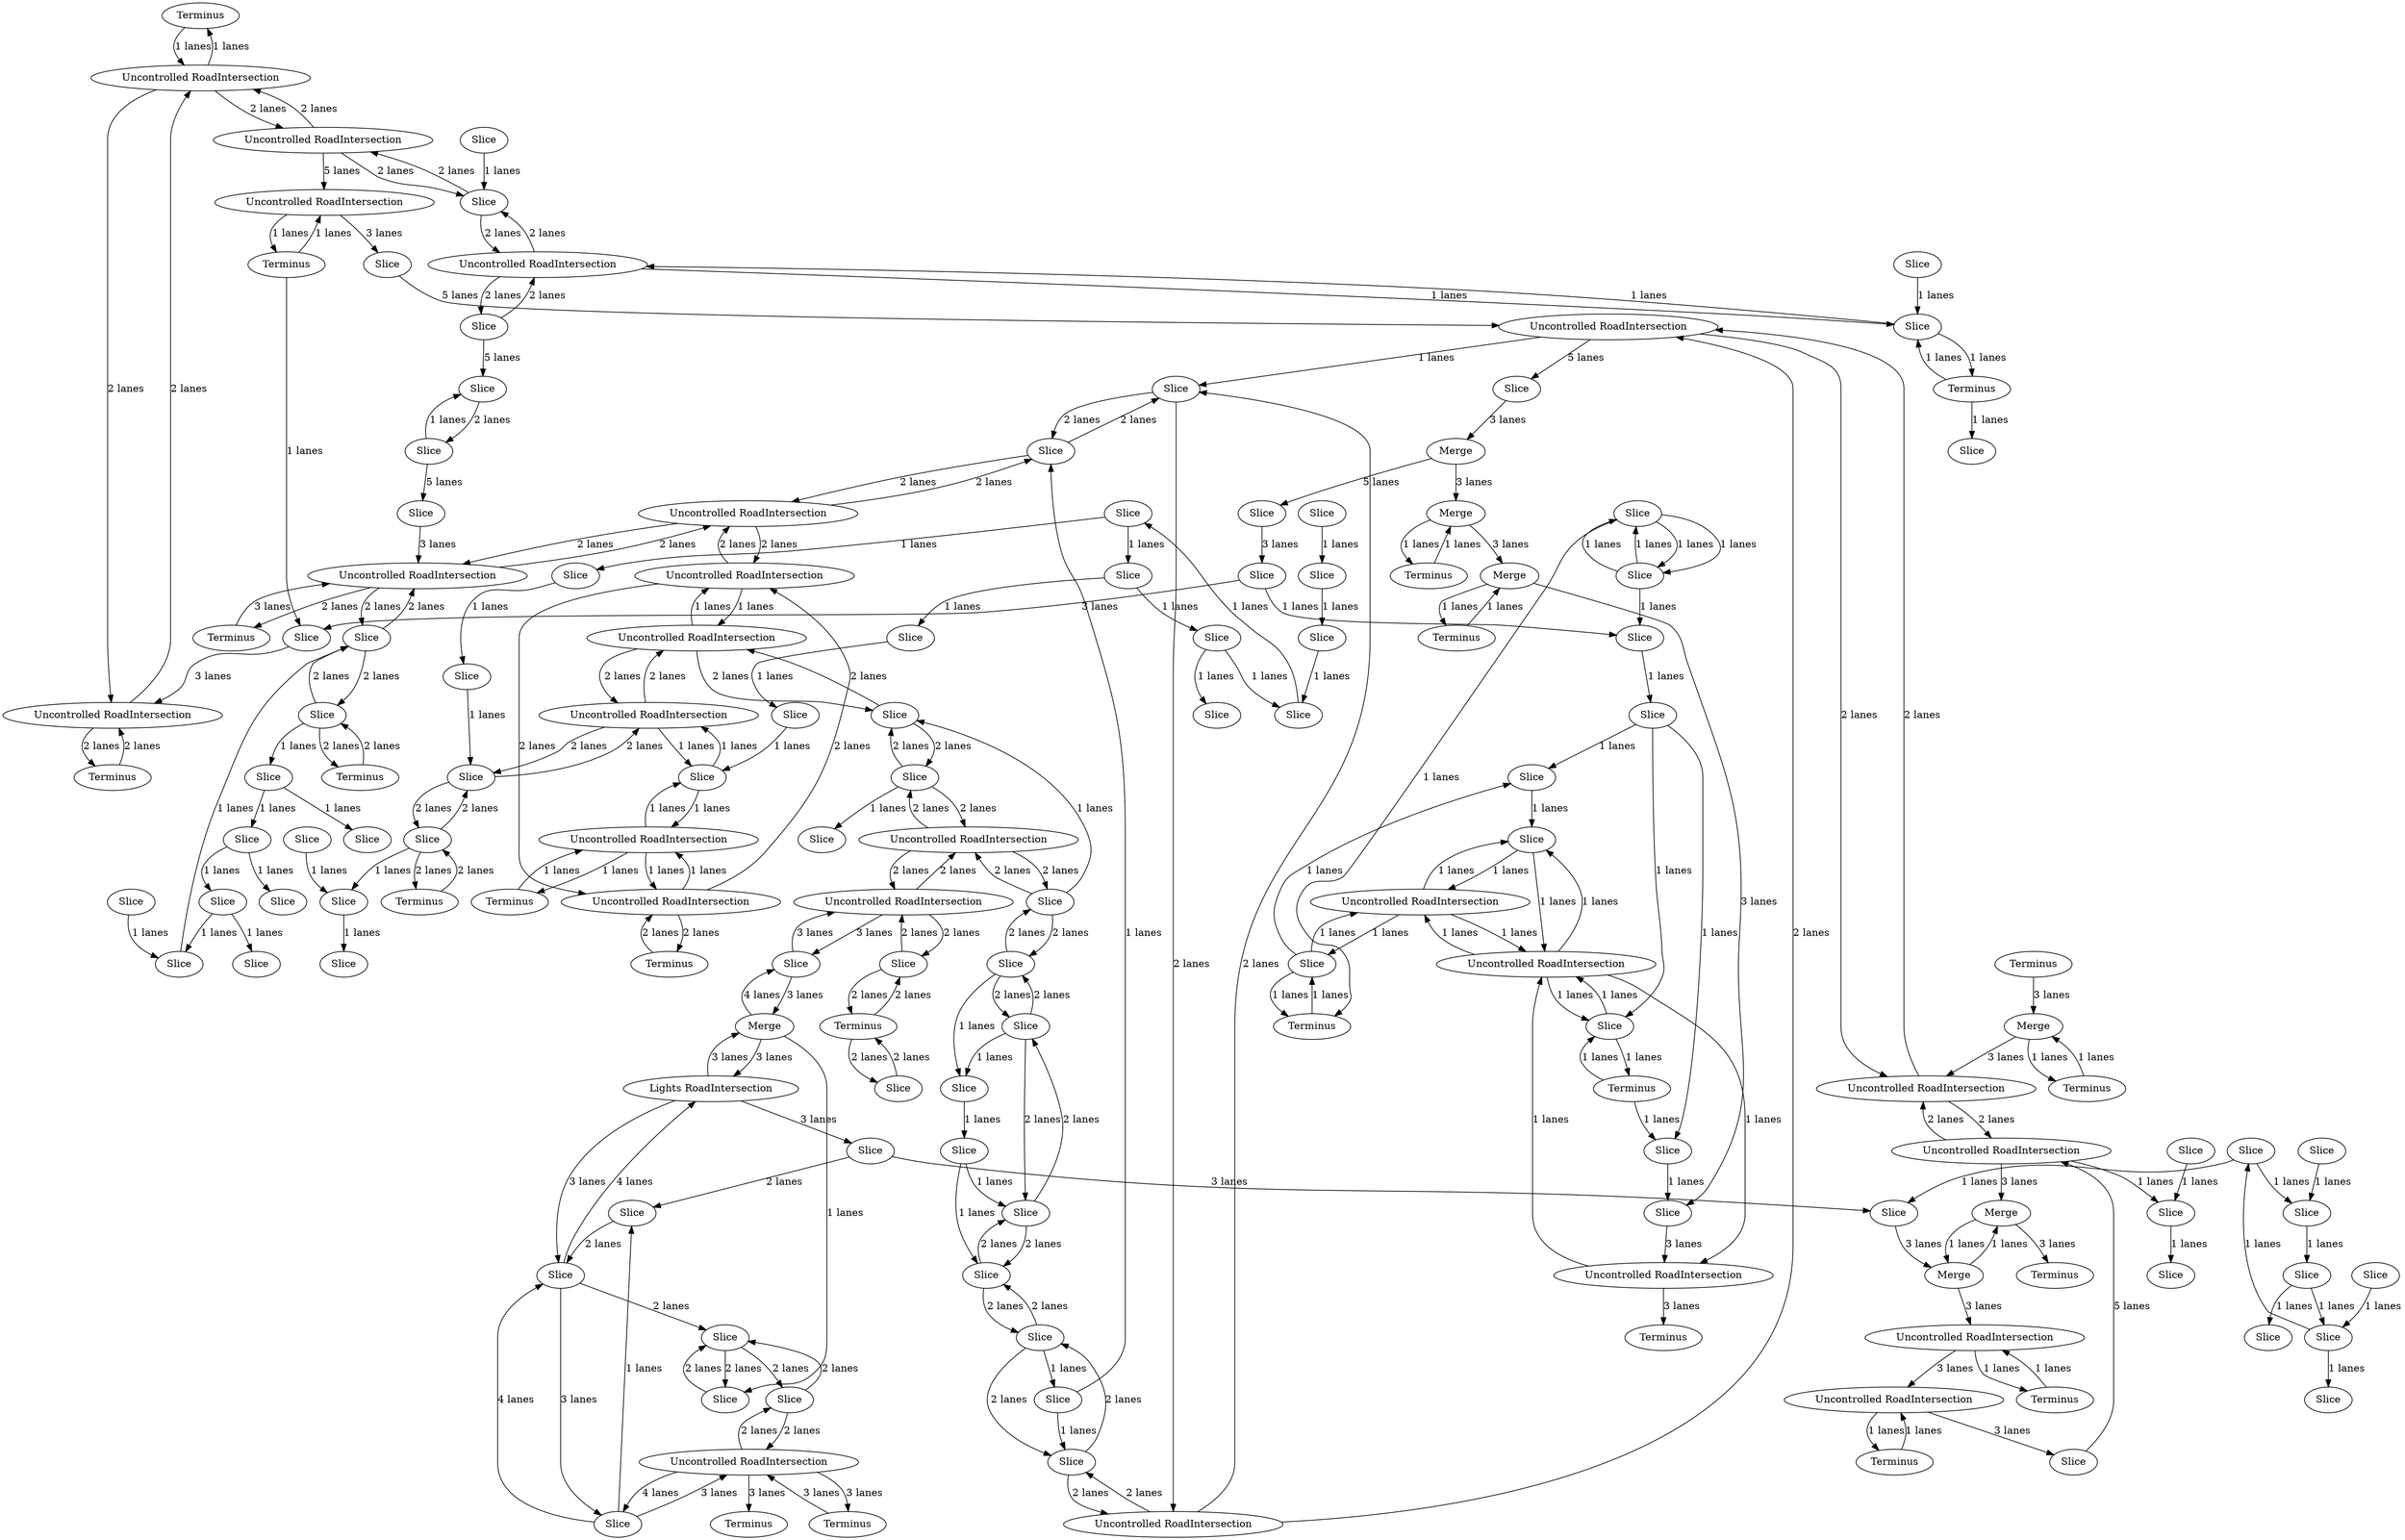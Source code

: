 digraph {
    0 [ label = "Terminus" ]
    1 [ label = "Slice" ]
    2 [ label = "Slice" ]
    3 [ label = "Terminus" ]
    4 [ label = "Uncontrolled RoadIntersection" ]
    5 [ label = "Slice" ]
    6 [ label = "Uncontrolled RoadIntersection" ]
    7 [ label = "Slice" ]
    8 [ label = "Terminus" ]
    9 [ label = "Terminus" ]
    10 [ label = "Slice" ]
    11 [ label = "Uncontrolled RoadIntersection" ]
    12 [ label = "Slice" ]
    13 [ label = "Slice" ]
    14 [ label = "Uncontrolled RoadIntersection" ]
    15 [ label = "Uncontrolled RoadIntersection" ]
    16 [ label = "Slice" ]
    17 [ label = "Slice" ]
    18 [ label = "Slice" ]
    19 [ label = "Terminus" ]
    20 [ label = "Slice" ]
    21 [ label = "Slice" ]
    22 [ label = "Terminus" ]
    23 [ label = "Uncontrolled RoadIntersection" ]
    24 [ label = "Terminus" ]
    25 [ label = "Slice" ]
    26 [ label = "Uncontrolled RoadIntersection" ]
    27 [ label = "Slice" ]
    28 [ label = "Slice" ]
    29 [ label = "Slice" ]
    30 [ label = "Slice" ]
    31 [ label = "Uncontrolled RoadIntersection" ]
    32 [ label = "Slice" ]
    33 [ label = "Slice" ]
    34 [ label = "Uncontrolled RoadIntersection" ]
    35 [ label = "Slice" ]
    36 [ label = "Terminus" ]
    37 [ label = "Slice" ]
    38 [ label = "Slice" ]
    39 [ label = "Slice" ]
    40 [ label = "Slice" ]
    41 [ label = "Terminus" ]
    42 [ label = "Slice" ]
    43 [ label = "Slice" ]
    44 [ label = "Merge" ]
    45 [ label = "Slice" ]
    46 [ label = "Slice" ]
    47 [ label = "Slice" ]
    48 [ label = "Slice" ]
    49 [ label = "Merge" ]
    50 [ label = "Merge" ]
    51 [ label = "Slice" ]
    52 [ label = "Slice" ]
    53 [ label = "Terminus" ]
    54 [ label = "Terminus" ]
    55 [ label = "Uncontrolled RoadIntersection" ]
    56 [ label = "Terminus" ]
    57 [ label = "Slice" ]
    58 [ label = "Uncontrolled RoadIntersection" ]
    59 [ label = "Slice" ]
    60 [ label = "Slice" ]
    61 [ label = "Terminus" ]
    62 [ label = "Uncontrolled RoadIntersection" ]
    63 [ label = "Slice" ]
    64 [ label = "Uncontrolled RoadIntersection" ]
    65 [ label = "Merge" ]
    66 [ label = "Uncontrolled RoadIntersection" ]
    67 [ label = "Slice" ]
    68 [ label = "Uncontrolled RoadIntersection" ]
    69 [ label = "Slice" ]
    70 [ label = "Uncontrolled RoadIntersection" ]
    71 [ label = "Slice" ]
    72 [ label = "Slice" ]
    73 [ label = "Slice" ]
    74 [ label = "Slice" ]
    75 [ label = "Terminus" ]
    76 [ label = "Slice" ]
    77 [ label = "Slice" ]
    78 [ label = "Slice" ]
    79 [ label = "Uncontrolled RoadIntersection" ]
    80 [ label = "Slice" ]
    81 [ label = "Slice" ]
    82 [ label = "Slice" ]
    83 [ label = "Slice" ]
    84 [ label = "Slice" ]
    85 [ label = "Slice" ]
    86 [ label = "Slice" ]
    87 [ label = "Slice" ]
    88 [ label = "Terminus" ]
    89 [ label = "Slice" ]
    90 [ label = "Slice" ]
    91 [ label = "Slice" ]
    92 [ label = "Slice" ]
    93 [ label = "Slice" ]
    94 [ label = "Slice" ]
    95 [ label = "Terminus" ]
    96 [ label = "Uncontrolled RoadIntersection" ]
    97 [ label = "Slice" ]
    98 [ label = "Slice" ]
    99 [ label = "Slice" ]
    100 [ label = "Merge" ]
    101 [ label = "Slice" ]
    102 [ label = "Uncontrolled RoadIntersection" ]
    103 [ label = "Slice" ]
    104 [ label = "Slice" ]
    105 [ label = "Slice" ]
    106 [ label = "Slice" ]
    107 [ label = "Terminus" ]
    108 [ label = "Uncontrolled RoadIntersection" ]
    109 [ label = "Slice" ]
    110 [ label = "Terminus" ]
    111 [ label = "Slice" ]
    112 [ label = "Uncontrolled RoadIntersection" ]
    113 [ label = "Uncontrolled RoadIntersection" ]
    114 [ label = "Slice" ]
    115 [ label = "Merge" ]
    116 [ label = "Terminus" ]
    117 [ label = "Slice" ]
    118 [ label = "Slice" ]
    119 [ label = "Slice" ]
    120 [ label = "Slice" ]
    121 [ label = "Slice" ]
    122 [ label = "Slice" ]
    123 [ label = "Slice" ]
    124 [ label = "Slice" ]
    125 [ label = "Slice" ]
    126 [ label = "Slice" ]
    127 [ label = "Slice" ]
    128 [ label = "Slice" ]
    129 [ label = "Terminus" ]
    130 [ label = "Slice" ]
    131 [ label = "Lights RoadIntersection" ]
    132 [ label = "Merge" ]
    133 [ label = "Slice" ]
    134 [ label = "Slice" ]
    135 [ label = "Uncontrolled RoadIntersection" ]
    136 [ label = "Slice" ]
    137 [ label = "Terminus" ]
    138 [ label = "Uncontrolled RoadIntersection" ]
    139 [ label = "Slice" ]
    140 [ label = "Slice" ]
    141 [ label = "Slice" ]
    142 [ label = "Terminus" ]
    143 [ label = "Slice" ]
    66 -> 55 [ label = "2 lanes" ]
    135 -> 112 [ label = "2 lanes" ]
    112 -> 135 [ label = "2 lanes" ]
    112 -> 94 [ label = "2 lanes" ]
    94 -> 112 [ label = "2 lanes" ]
    94 -> 93 [ label = "2 lanes" ]
    93 -> 94 [ label = "2 lanes" ]
    93 -> 89 [ label = "2 lanes" ]
    89 -> 93 [ label = "2 lanes" ]
    89 -> 83 [ label = "2 lanes" ]
    83 -> 89 [ label = "2 lanes" ]
    83 -> 73 [ label = "2 lanes" ]
    73 -> 83 [ label = "2 lanes" ]
    73 -> 71 [ label = "2 lanes" ]
    71 -> 73 [ label = "2 lanes" ]
    71 -> 67 [ label = "2 lanes" ]
    67 -> 71 [ label = "2 lanes" ]
    67 -> 66 [ label = "2 lanes" ]
    66 -> 67 [ label = "2 lanes" ]
    11 -> 23 [ label = "5 lanes" ]
    50 -> 40 [ label = "5 lanes" ]
    31 -> 35 [ label = "2 lanes" ]
    35 -> 31 [ label = "2 lanes" ]
    35 -> 39 [ label = "2 lanes" ]
    39 -> 35 [ label = "2 lanes" ]
    39 -> 41 [ label = "2 lanes" ]
    41 -> 39 [ label = "2 lanes" ]
    58 -> 64 [ label = "2 lanes" ]
    64 -> 58 [ label = "2 lanes" ]
    64 -> 68 [ label = "2 lanes" ]
    68 -> 64 [ label = "2 lanes" ]
    79 -> 100 [ label = "3 lanes" ]
    100 -> 107 [ label = "3 lanes" ]
    138 -> 142 [ label = "3 lanes" ]
    132 -> 143 [ label = "1 lanes" ]
    131 -> 132 [ label = "3 lanes" ]
    132 -> 131 [ label = "3 lanes" ]
    55 -> 62 [ label = "2 lanes" ]
    62 -> 55 [ label = "2 lanes" ]
    3 -> 4 [ label = "2 lanes" ]
    4 -> 3 [ label = "2 lanes" ]
    4 -> 6 [ label = "2 lanes" ]
    6 -> 4 [ label = "2 lanes" ]
    6 -> 11 [ label = "2 lanes" ]
    11 -> 6 [ label = "2 lanes" ]
    100 -> 115 [ label = "1 lanes" ]
    115 -> 100 [ label = "1 lanes" ]
    75 -> 70 [ label = "1 lanes" ]
    70 -> 75 [ label = "1 lanes" ]
    102 -> 64 [ label = "1 lanes" ]
    64 -> 102 [ label = "1 lanes" ]
    117 -> 119 [ label = "1 lanes" ]
    119 -> 122 [ label = "1 lanes" ]
    122 -> 124 [ label = "1 lanes" ]
    124 -> 121 [ label = "1 lanes" ]
    121 -> 119 [ label = "1 lanes" ]
    122 -> 126 [ label = "1 lanes" ]
    125 -> 124 [ label = "1 lanes" ]
    124 -> 123 [ label = "1 lanes" ]
    116 -> 113 [ label = "1 lanes" ]
    113 -> 116 [ label = "1 lanes" ]
    79 -> 82 [ label = "1 lanes" ]
    87 -> 82 [ label = "1 lanes" ]
    82 -> 78 [ label = "1 lanes" ]
    121 -> 120 [ label = "1 lanes" ]
    55 -> 52 [ label = "5 lanes" ]
    131 -> 128 [ label = "3 lanes" ]
    138 -> 133 [ label = "4 lanes" ]
    133 -> 138 [ label = "3 lanes" ]
    133 -> 130 [ label = "4 lanes" ]
    130 -> 133 [ label = "3 lanes" ]
    130 -> 131 [ label = "4 lanes" ]
    131 -> 130 [ label = "3 lanes" ]
    137 -> 140 [ label = "2 lanes" ]
    140 -> 137 [ label = "2 lanes" ]
    53 -> 65 [ label = "1 lanes" ]
    65 -> 53 [ label = "1 lanes" ]
    138 -> 139 [ label = "2 lanes" ]
    139 -> 138 [ label = "2 lanes" ]
    2 -> 12 [ label = "1 lanes" ]
    49 -> 56 [ label = "1 lanes" ]
    56 -> 49 [ label = "1 lanes" ]
    128 -> 127 [ label = "2 lanes" ]
    88 -> 65 [ label = "3 lanes" ]
    65 -> 62 [ label = "3 lanes" ]
    27 -> 25 [ label = "1 lanes" ]
    21 -> 25 [ label = "5 lanes" ]
    23 -> 51 [ label = "3 lanes" ]
    7 -> 18 [ label = "1 lanes" ]
    18 -> 7 [ label = "1 lanes" ]
    18 -> 7 [ label = "1 lanes" ]
    7 -> 18 [ label = "1 lanes" ]
    40 -> 32 [ label = "3 lanes" ]
    32 -> 16 [ label = "3 lanes" ]
    16 -> 4 [ label = "3 lanes" ]
    51 -> 55 [ label = "5 lanes" ]
    104 -> 114 [ label = "1 lanes" ]
    110 -> 104 [ label = "2 lanes" ]
    104 -> 110 [ label = "2 lanes" ]
    104 -> 98 [ label = "2 lanes" ]
    98 -> 104 [ label = "2 lanes" ]
    98 -> 96 [ label = "2 lanes" ]
    96 -> 98 [ label = "2 lanes" ]
    118 -> 114 [ label = "1 lanes" ]
    114 -> 111 [ label = "1 lanes" ]
    109 -> 105 [ label = "1 lanes" ]
    133 -> 127 [ label = "1 lanes" ]
    130 -> 141 [ label = "2 lanes" ]
    62 -> 79 [ label = "2 lanes" ]
    79 -> 62 [ label = "2 lanes" ]
    92 -> 79 [ label = "5 lanes" ]
    52 -> 50 [ label = "3 lanes" ]
    50 -> 49 [ label = "3 lanes" ]
    49 -> 44 [ label = "3 lanes" ]
    44 -> 43 [ label = "3 lanes" ]
    43 -> 34 [ label = "3 lanes" ]
    34 -> 24 [ label = "3 lanes" ]
    55 -> 63 [ label = "1 lanes" ]
    66 -> 63 [ label = "2 lanes" ]
    63 -> 66 [ label = "2 lanes" ]
    63 -> 60 [ label = "2 lanes" ]
    60 -> 63 [ label = "2 lanes" ]
    60 -> 58 [ label = "2 lanes" ]
    58 -> 60 [ label = "2 lanes" ]
    58 -> 31 [ label = "2 lanes" ]
    31 -> 58 [ label = "2 lanes" ]
    129 -> 138 [ label = "3 lanes" ]
    138 -> 129 [ label = "3 lanes" ]
    108 -> 95 [ label = "1 lanes" ]
    95 -> 108 [ label = "1 lanes" ]
    68 -> 54 [ label = "2 lanes" ]
    54 -> 68 [ label = "2 lanes" ]
    139 -> 141 [ label = "2 lanes" ]
    141 -> 139 [ label = "2 lanes" ]
    141 -> 143 [ label = "2 lanes" ]
    143 -> 141 [ label = "2 lanes" ]
    132 -> 134 [ label = "4 lanes" ]
    134 -> 132 [ label = "3 lanes" ]
    128 -> 120 [ label = "3 lanes" ]
    120 -> 115 [ label = "3 lanes" ]
    115 -> 113 [ label = "3 lanes" ]
    113 -> 108 [ label = "3 lanes" ]
    108 -> 92 [ label = "3 lanes" ]
    44 -> 61 [ label = "1 lanes" ]
    61 -> 44 [ label = "1 lanes" ]
    25 -> 27 [ label = "2 lanes" ]
    28 -> 31 [ label = "3 lanes" ]
    11 -> 12 [ label = "2 lanes" ]
    12 -> 11 [ label = "2 lanes" ]
    12 -> 15 [ label = "2 lanes" ]
    15 -> 12 [ label = "2 lanes" ]
    15 -> 21 [ label = "2 lanes" ]
    21 -> 15 [ label = "2 lanes" ]
    96 -> 102 [ label = "2 lanes" ]
    102 -> 96 [ label = "2 lanes" ]
    102 -> 103 [ label = "2 lanes" ]
    103 -> 102 [ label = "2 lanes" ]
    103 -> 109 [ label = "2 lanes" ]
    109 -> 103 [ label = "2 lanes" ]
    109 -> 112 [ label = "2 lanes" ]
    112 -> 109 [ label = "2 lanes" ]
    23 -> 19 [ label = "1 lanes" ]
    19 -> 23 [ label = "1 lanes" ]
    68 -> 70 [ label = "1 lanes" ]
    70 -> 68 [ label = "1 lanes" ]
    70 -> 72 [ label = "1 lanes" ]
    72 -> 70 [ label = "1 lanes" ]
    72 -> 96 [ label = "1 lanes" ]
    96 -> 72 [ label = "1 lanes" ]
    94 -> 103 [ label = "1 lanes" ]
    81 -> 97 [ label = "1 lanes" ]
    97 -> 85 [ label = "1 lanes" ]
    85 -> 77 [ label = "1 lanes" ]
    77 -> 81 [ label = "1 lanes" ]
    106 -> 101 [ label = "1 lanes" ]
    101 -> 99 [ label = "1 lanes" ]
    99 -> 97 [ label = "1 lanes" ]
    85 -> 86 [ label = "1 lanes" ]
    86 -> 91 [ label = "1 lanes" ]
    91 -> 98 [ label = "1 lanes" ]
    77 -> 76 [ label = "1 lanes" ]
    76 -> 74 [ label = "1 lanes" ]
    74 -> 72 [ label = "1 lanes" ]
    81 -> 80 [ label = "1 lanes" ]
    89 -> 90 [ label = "1 lanes" ]
    93 -> 90 [ label = "1 lanes" ]
    90 -> 84 [ label = "1 lanes" ]
    84 -> 73 [ label = "1 lanes" ]
    71 -> 69 [ label = "1 lanes" ]
    69 -> 60 [ label = "1 lanes" ]
    69 -> 67 [ label = "1 lanes" ]
    84 -> 83 [ label = "1 lanes" ]
    39 -> 48 [ label = "1 lanes" ]
    48 -> 59 [ label = "1 lanes" ]
    57 -> 42 [ label = "1 lanes" ]
    42 -> 35 [ label = "1 lanes" ]
    48 -> 46 [ label = "1 lanes" ]
    46 -> 45 [ label = "1 lanes" ]
    45 -> 42 [ label = "1 lanes" ]
    45 -> 47 [ label = "1 lanes" ]
    46 -> 38 [ label = "1 lanes" ]
    15 -> 5 [ label = "1 lanes" ]
    5 -> 15 [ label = "1 lanes" ]
    5 -> 8 [ label = "1 lanes" ]
    8 -> 5 [ label = "1 lanes" ]
    8 -> 13 [ label = "1 lanes" ]
    0 -> 6 [ label = "1 lanes" ]
    6 -> 0 [ label = "1 lanes" ]
    1 -> 5 [ label = "1 lanes" ]
    19 -> 16 [ label = "1 lanes" ]
    32 -> 30 [ label = "1 lanes" ]
    30 -> 29 [ label = "1 lanes" ]
    29 -> 37 [ label = "1 lanes" ]
    37 -> 43 [ label = "1 lanes" ]
    18 -> 30 [ label = "1 lanes" ]
    29 -> 17 [ label = "1 lanes" ]
    17 -> 20 [ label = "1 lanes" ]
    7 -> 9 [ label = "1 lanes" ]
    9 -> 10 [ label = "1 lanes" ]
    10 -> 9 [ label = "1 lanes" ]
    10 -> 14 [ label = "1 lanes" ]
    14 -> 10 [ label = "1 lanes" ]
    14 -> 26 [ label = "1 lanes" ]
    26 -> 14 [ label = "1 lanes" ]
    26 -> 34 [ label = "1 lanes" ]
    34 -> 26 [ label = "1 lanes" ]
    10 -> 17 [ label = "1 lanes" ]
    14 -> 20 [ label = "1 lanes" ]
    20 -> 14 [ label = "1 lanes" ]
    20 -> 26 [ label = "1 lanes" ]
    26 -> 20 [ label = "1 lanes" ]
    26 -> 33 [ label = "1 lanes" ]
    33 -> 26 [ label = "1 lanes" ]
    33 -> 36 [ label = "1 lanes" ]
    36 -> 33 [ label = "1 lanes" ]
    36 -> 37 [ label = "1 lanes" ]
    29 -> 33 [ label = "1 lanes" ]
    136 -> 137 [ label = "2 lanes" ]
    137 -> 136 [ label = "2 lanes" ]
    127 -> 130 [ label = "2 lanes" ]
    27 -> 28 [ label = "5 lanes" ]
    31 -> 22 [ label = "2 lanes" ]
    22 -> 31 [ label = "3 lanes" ]
    135 -> 136 [ label = "2 lanes" ]
    136 -> 135 [ label = "2 lanes" ]
    134 -> 135 [ label = "3 lanes" ]
    135 -> 134 [ label = "3 lanes" ]
}

